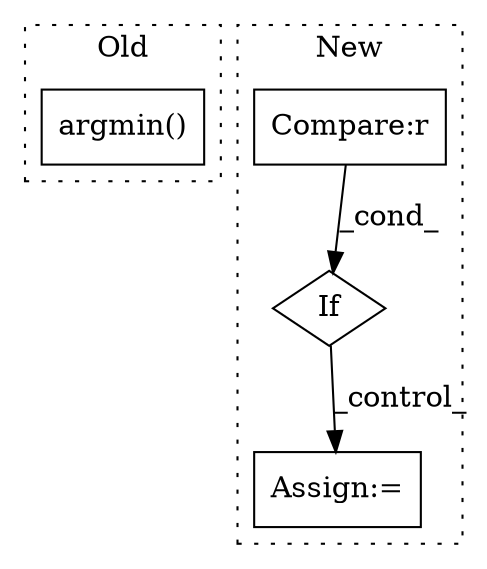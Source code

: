 digraph G {
subgraph cluster0 {
1 [label="argmin()" a="75" s="37865" l="20" shape="box"];
label = "Old";
style="dotted";
}
subgraph cluster1 {
2 [label="If" a="96" s="39332" l="3" shape="diamond"];
3 [label="Compare:r" a="40" s="39335" l="22" shape="box"];
4 [label="Assign:=" a="68" s="39624" l="3" shape="box"];
label = "New";
style="dotted";
}
2 -> 4 [label="_control_"];
3 -> 2 [label="_cond_"];
}